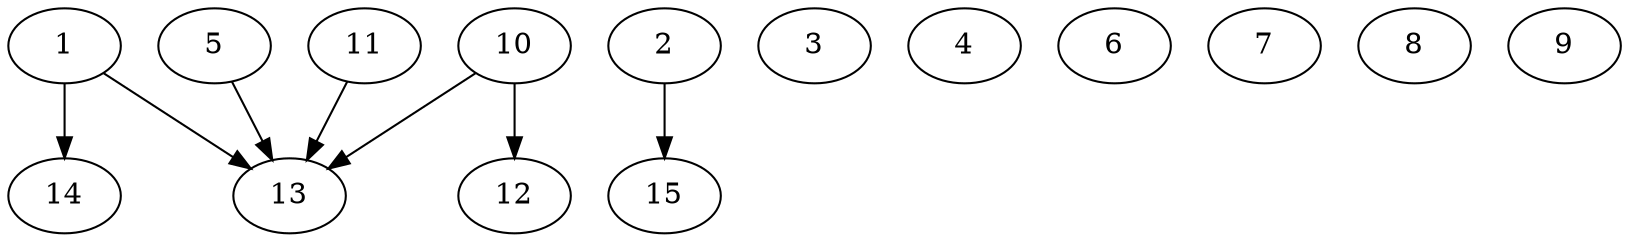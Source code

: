 // DAG automatically generated by daggen at Thu Oct  3 13:59:27 2019
// ./daggen --dot -n 15 --ccr 0.3 --fat 0.9 --regular 0.9 --density 0.5 --mindata 5242880 --maxdata 52428800 
digraph G {
  1 [size="61972480", alpha="0.12", expect_size="18591744"] 
  1 -> 13 [size ="18591744"]
  1 -> 14 [size ="18591744"]
  2 [size="45926400", alpha="0.15", expect_size="13777920"] 
  2 -> 15 [size ="13777920"]
  3 [size="28405760", alpha="0.15", expect_size="8521728"] 
  4 [size="87599787", alpha="0.14", expect_size="26279936"] 
  5 [size="79394133", alpha="0.00", expect_size="23818240"] 
  5 -> 13 [size ="23818240"]
  6 [size="60586667", alpha="0.15", expect_size="18176000"] 
  7 [size="128078507", alpha="0.12", expect_size="38423552"] 
  8 [size="63368533", alpha="0.17", expect_size="19010560"] 
  9 [size="59886933", alpha="0.19", expect_size="17966080"] 
  10 [size="101604693", alpha="0.15", expect_size="30481408"] 
  10 -> 12 [size ="30481408"]
  10 -> 13 [size ="30481408"]
  11 [size="72345600", alpha="0.16", expect_size="21703680"] 
  11 -> 13 [size ="21703680"]
  12 [size="165628587", alpha="0.04", expect_size="49688576"] 
  13 [size="124747093", alpha="0.02", expect_size="37424128"] 
  14 [size="86234453", alpha="0.08", expect_size="25870336"] 
  15 [size="42574507", alpha="0.08", expect_size="12772352"] 
}
